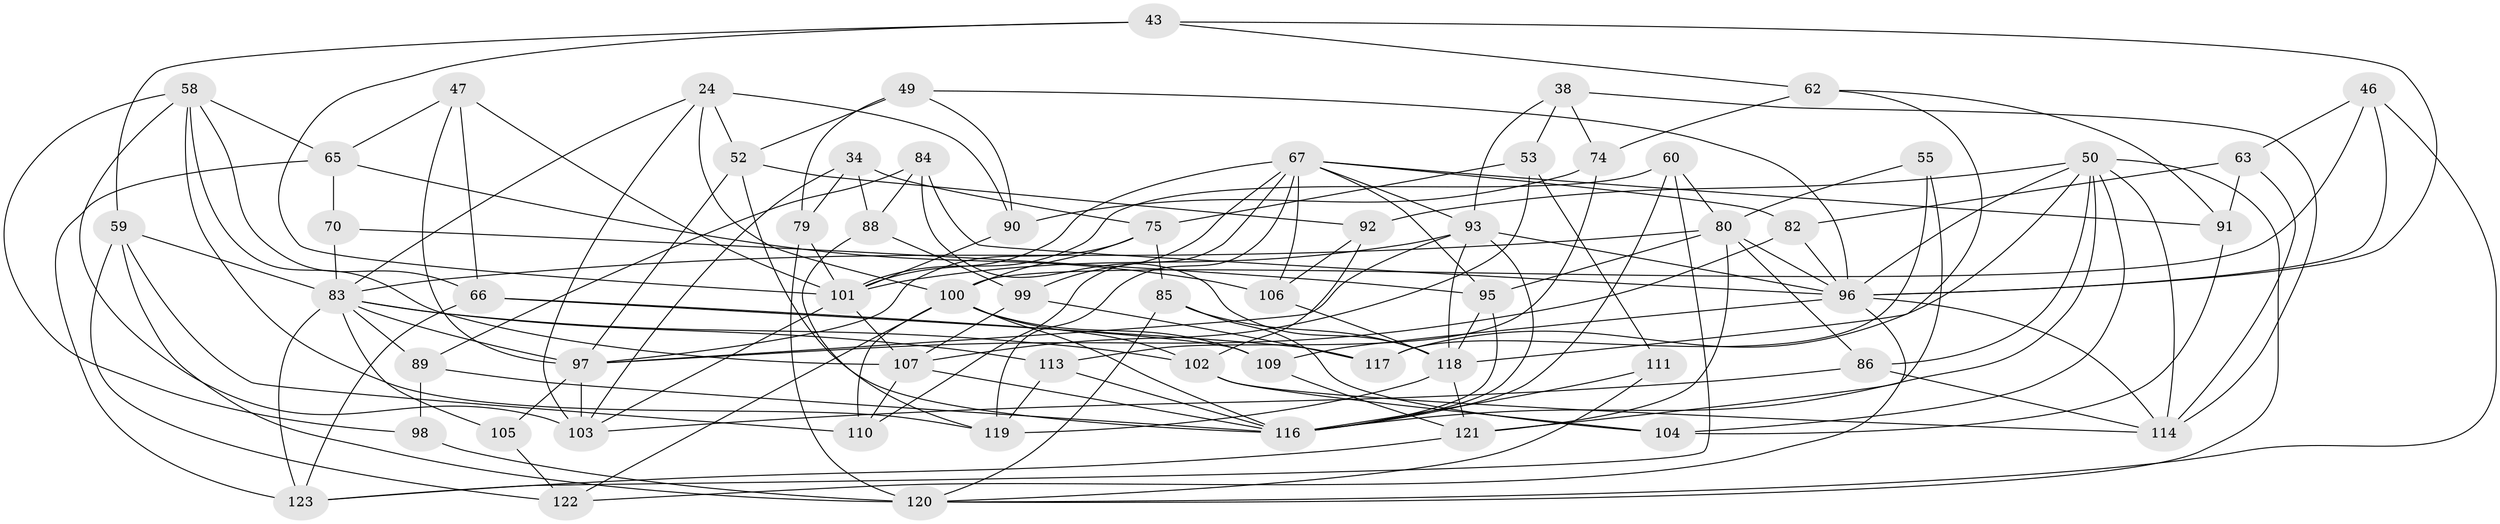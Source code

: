 // original degree distribution, {4: 1.0}
// Generated by graph-tools (version 1.1) at 2025/03/03/04/25 22:03:56]
// undirected, 61 vertices, 156 edges
graph export_dot {
graph [start="1"]
  node [color=gray90,style=filled];
  24 [super="+8"];
  34;
  38;
  43;
  46 [super="+37"];
  47;
  49;
  50 [super="+16"];
  52 [super="+36"];
  53 [super="+26"];
  55;
  58 [super="+7+18"];
  59 [super="+44"];
  60;
  62;
  63;
  65 [super="+11"];
  66 [super="+6"];
  67 [super="+27"];
  70;
  74;
  75 [super="+40"];
  79;
  80 [super="+20+39"];
  82;
  83 [super="+17+45+57"];
  84;
  85;
  86;
  88;
  89 [super="+69"];
  90;
  91;
  92;
  93 [super="+71+73+31"];
  95 [super="+94"];
  96 [super="+32+3+41"];
  97 [super="+61"];
  98;
  99;
  100 [super="+10+87+54"];
  101 [super="+64+77"];
  102 [super="+68"];
  103 [super="+78+76"];
  104;
  105;
  106;
  107 [super="+25+42"];
  109;
  110;
  111;
  113;
  114 [super="+29"];
  116 [super="+81+51"];
  117;
  118 [super="+19+72"];
  119 [super="+112"];
  120 [super="+115"];
  121 [super="+23"];
  122;
  123 [super="+108"];
  24 -- 103;
  24 -- 90;
  24 -- 100;
  24 -- 52 [weight=2];
  24 -- 83;
  34 -- 75;
  34 -- 79;
  34 -- 88;
  34 -- 103;
  38 -- 74;
  38 -- 53;
  38 -- 93;
  38 -- 114;
  43 -- 62;
  43 -- 96;
  43 -- 59;
  43 -- 101;
  46 -- 120;
  46 -- 63;
  46 -- 96 [weight=2];
  46 -- 100 [weight=2];
  47 -- 65;
  47 -- 66;
  47 -- 101;
  47 -- 97;
  49 -- 52;
  49 -- 79;
  49 -- 90;
  49 -- 96;
  50 -- 92;
  50 -- 120;
  50 -- 116;
  50 -- 96;
  50 -- 117;
  50 -- 86;
  50 -- 104;
  50 -- 114;
  52 -- 116;
  52 -- 97;
  52 -- 92;
  53 -- 107 [weight=2];
  53 -- 111 [weight=2];
  53 -- 75;
  55 -- 121 [weight=2];
  55 -- 117;
  55 -- 80;
  58 -- 107 [weight=2];
  58 -- 98;
  58 -- 103 [weight=2];
  58 -- 65;
  58 -- 66;
  58 -- 119;
  59 -- 110;
  59 -- 122;
  59 -- 120 [weight=2];
  59 -- 83;
  60 -- 101;
  60 -- 123;
  60 -- 116;
  60 -- 80;
  62 -- 74;
  62 -- 91;
  62 -- 118;
  63 -- 82;
  63 -- 91;
  63 -- 114;
  65 -- 70 [weight=2];
  65 -- 106;
  65 -- 123;
  66 -- 123 [weight=2];
  66 -- 117;
  66 -- 109;
  67 -- 99;
  67 -- 101;
  67 -- 106;
  67 -- 110;
  67 -- 82;
  67 -- 119 [weight=2];
  67 -- 91;
  67 -- 93;
  67 -- 95;
  70 -- 83;
  70 -- 95;
  74 -- 90;
  74 -- 113;
  75 -- 100 [weight=3];
  75 -- 97 [weight=2];
  75 -- 85;
  79 -- 120;
  79 -- 101;
  80 -- 96;
  80 -- 83;
  80 -- 95 [weight=2];
  80 -- 121;
  80 -- 86;
  82 -- 96;
  82 -- 97;
  83 -- 113;
  83 -- 89 [weight=2];
  83 -- 102;
  83 -- 105 [weight=2];
  83 -- 123;
  83 -- 97;
  84 -- 88;
  84 -- 89;
  84 -- 96;
  84 -- 118;
  85 -- 118;
  85 -- 120;
  85 -- 104;
  86 -- 114;
  86 -- 103;
  88 -- 99;
  88 -- 119;
  89 -- 98 [weight=2];
  89 -- 116;
  90 -- 101;
  91 -- 104;
  92 -- 106;
  92 -- 102;
  93 -- 116 [weight=3];
  93 -- 101 [weight=2];
  93 -- 96;
  93 -- 118;
  93 -- 97;
  95 -- 116;
  95 -- 118;
  96 -- 122;
  96 -- 114;
  96 -- 109;
  97 -- 103 [weight=2];
  97 -- 105;
  98 -- 120;
  99 -- 117;
  99 -- 107;
  100 -- 116 [weight=3];
  100 -- 102 [weight=2];
  100 -- 109;
  100 -- 110;
  100 -- 122;
  101 -- 107 [weight=3];
  101 -- 103;
  102 -- 104;
  102 -- 114;
  105 -- 122;
  106 -- 118;
  107 -- 110;
  107 -- 116;
  109 -- 121;
  111 -- 120;
  111 -- 116;
  113 -- 119;
  113 -- 116;
  118 -- 119;
  118 -- 121;
  121 -- 123;
}

